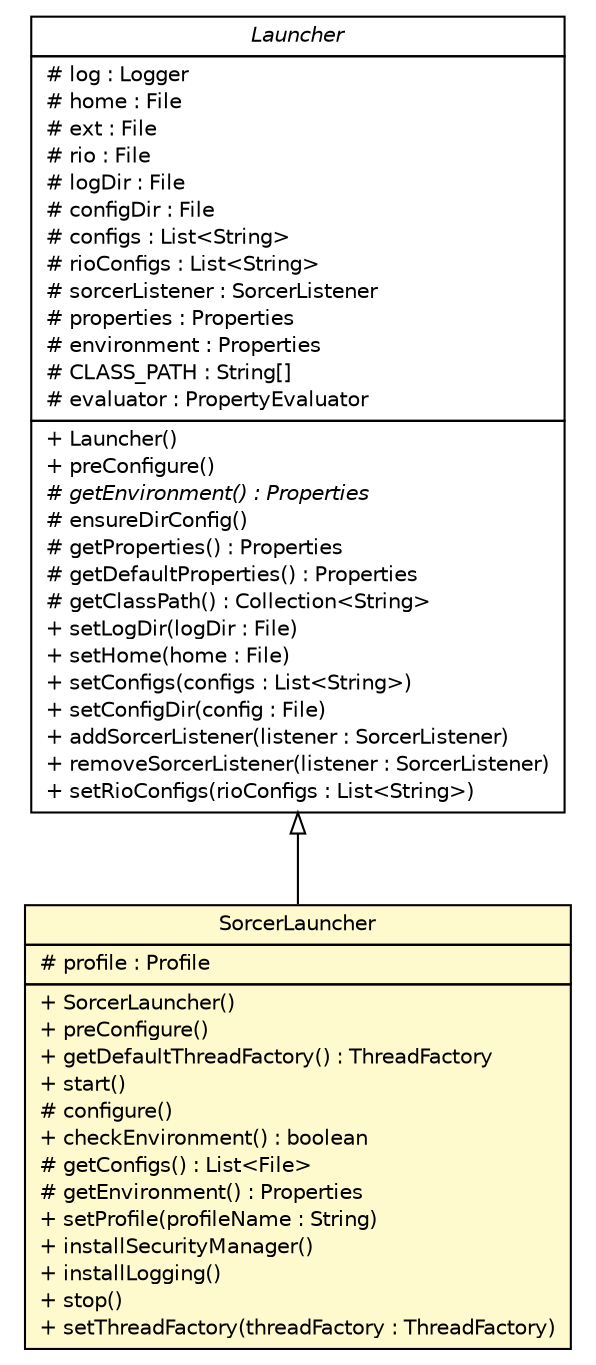 #!/usr/local/bin/dot
#
# Class diagram 
# Generated by UMLGraph version R5_6 (http://www.umlgraph.org/)
#

digraph G {
	edge [fontname="Helvetica",fontsize=10,labelfontname="Helvetica",labelfontsize=10];
	node [fontname="Helvetica",fontsize=10,shape=plaintext];
	nodesep=0.25;
	ranksep=0.5;
	// sorcer.launcher.SorcerLauncher
	c514215 [label=<<table title="sorcer.launcher.SorcerLauncher" border="0" cellborder="1" cellspacing="0" cellpadding="2" port="p" bgcolor="lemonChiffon" href="./SorcerLauncher.html">
		<tr><td><table border="0" cellspacing="0" cellpadding="1">
<tr><td align="center" balign="center"> SorcerLauncher </td></tr>
		</table></td></tr>
		<tr><td><table border="0" cellspacing="0" cellpadding="1">
<tr><td align="left" balign="left"> # profile : Profile </td></tr>
		</table></td></tr>
		<tr><td><table border="0" cellspacing="0" cellpadding="1">
<tr><td align="left" balign="left"> + SorcerLauncher() </td></tr>
<tr><td align="left" balign="left"> + preConfigure() </td></tr>
<tr><td align="left" balign="left"> + getDefaultThreadFactory() : ThreadFactory </td></tr>
<tr><td align="left" balign="left"> + start() </td></tr>
<tr><td align="left" balign="left"> # configure() </td></tr>
<tr><td align="left" balign="left"> + checkEnvironment() : boolean </td></tr>
<tr><td align="left" balign="left"> # getConfigs() : List&lt;File&gt; </td></tr>
<tr><td align="left" balign="left"> # getEnvironment() : Properties </td></tr>
<tr><td align="left" balign="left"> + setProfile(profileName : String) </td></tr>
<tr><td align="left" balign="left"> + installSecurityManager() </td></tr>
<tr><td align="left" balign="left"> + installLogging() </td></tr>
<tr><td align="left" balign="left"> + stop() </td></tr>
<tr><td align="left" balign="left"> + setThreadFactory(threadFactory : ThreadFactory) </td></tr>
		</table></td></tr>
		</table>>, URL="./SorcerLauncher.html", fontname="Helvetica", fontcolor="black", fontsize=10.0];
	// sorcer.launcher.Launcher
	c514216 [label=<<table title="sorcer.launcher.Launcher" border="0" cellborder="1" cellspacing="0" cellpadding="2" port="p" href="./Launcher.html">
		<tr><td><table border="0" cellspacing="0" cellpadding="1">
<tr><td align="center" balign="center"><font face="Helvetica-Oblique"> Launcher </font></td></tr>
		</table></td></tr>
		<tr><td><table border="0" cellspacing="0" cellpadding="1">
<tr><td align="left" balign="left"> # log : Logger </td></tr>
<tr><td align="left" balign="left"> # home : File </td></tr>
<tr><td align="left" balign="left"> # ext : File </td></tr>
<tr><td align="left" balign="left"> # rio : File </td></tr>
<tr><td align="left" balign="left"> # logDir : File </td></tr>
<tr><td align="left" balign="left"> # configDir : File </td></tr>
<tr><td align="left" balign="left"> # configs : List&lt;String&gt; </td></tr>
<tr><td align="left" balign="left"> # rioConfigs : List&lt;String&gt; </td></tr>
<tr><td align="left" balign="left"> # sorcerListener : SorcerListener </td></tr>
<tr><td align="left" balign="left"> # properties : Properties </td></tr>
<tr><td align="left" balign="left"> # environment : Properties </td></tr>
<tr><td align="left" balign="left"> # CLASS_PATH : String[] </td></tr>
<tr><td align="left" balign="left"> # evaluator : PropertyEvaluator </td></tr>
		</table></td></tr>
		<tr><td><table border="0" cellspacing="0" cellpadding="1">
<tr><td align="left" balign="left"> + Launcher() </td></tr>
<tr><td align="left" balign="left"> + preConfigure() </td></tr>
<tr><td align="left" balign="left"><font face="Helvetica-Oblique" point-size="10.0"> # getEnvironment() : Properties </font></td></tr>
<tr><td align="left" balign="left"> # ensureDirConfig() </td></tr>
<tr><td align="left" balign="left"> # getProperties() : Properties </td></tr>
<tr><td align="left" balign="left"> # getDefaultProperties() : Properties </td></tr>
<tr><td align="left" balign="left"> # getClassPath() : Collection&lt;String&gt; </td></tr>
<tr><td align="left" balign="left"> + setLogDir(logDir : File) </td></tr>
<tr><td align="left" balign="left"> + setHome(home : File) </td></tr>
<tr><td align="left" balign="left"> + setConfigs(configs : List&lt;String&gt;) </td></tr>
<tr><td align="left" balign="left"> + setConfigDir(config : File) </td></tr>
<tr><td align="left" balign="left"> + addSorcerListener(listener : SorcerListener) </td></tr>
<tr><td align="left" balign="left"> + removeSorcerListener(listener : SorcerListener) </td></tr>
<tr><td align="left" balign="left"> + setRioConfigs(rioConfigs : List&lt;String&gt;) </td></tr>
		</table></td></tr>
		</table>>, URL="./Launcher.html", fontname="Helvetica", fontcolor="black", fontsize=10.0];
	//sorcer.launcher.SorcerLauncher extends sorcer.launcher.Launcher
	c514216:p -> c514215:p [dir=back,arrowtail=empty];
}

